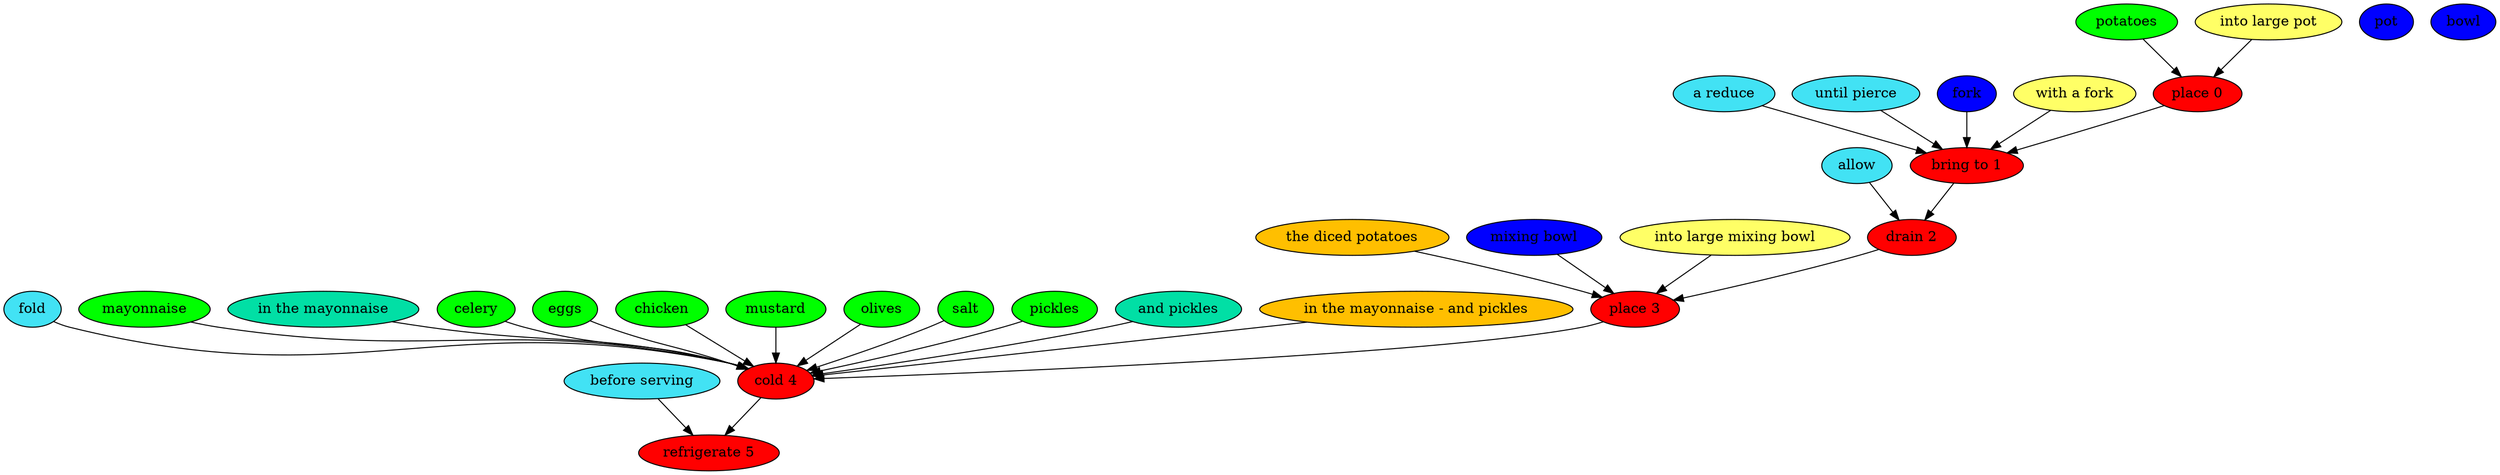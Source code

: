 digraph G {
"place 0" [style=filled, fillcolor=red];
potatoes [style=filled, fillcolor=green];
potatoes -> "place 0";
pot [style=filled, fillcolor="#0000ff"];
"into large pot" [style=filled, fillcolor="#ffff66"];
"into large pot" -> "place 0";
"bring to 1" [style=filled, fillcolor=red];
"a reduce" [style=filled, fillcolor="#42e2f4"];
"a reduce" -> "bring to 1";
"until pierce" [style=filled, fillcolor="#42e2f4"];
"until pierce" -> "bring to 1";
fork [style=filled, fillcolor="#0000ff"];
fork -> "bring to 1";
"with a fork" [style=filled, fillcolor="#ffff66"];
"with a fork" -> "bring to 1";
"drain 2" [style=filled, fillcolor=red];
allow [style=filled, fillcolor="#42e2f4"];
allow -> "drain 2";
"place 3" [style=filled, fillcolor=red];
potatoes [style=filled, fillcolor=green];
"the diced potatoes" [style=filled, fillcolor="#01DFA5"];
"the diced potatoes" -> "place 3";
"mixing bowl" [style=filled, fillcolor="#0000ff"];
"mixing bowl" -> "place 3";
"into large mixing bowl" [style=filled, fillcolor="#ffff66"];
"into large mixing bowl" -> "place 3";
bowl [style=filled, fillcolor="#0000ff"];
"the diced potatoes" [style=filled, fillcolor="#FFBF00"];
"cold 4" [style=filled, fillcolor=red];
fold [style=filled, fillcolor="#42e2f4"];
fold -> "cold 4";
mayonnaise [style=filled, fillcolor=green];
mayonnaise -> "cold 4";
"in the mayonnaise" [style=filled, fillcolor="#01DFA5"];
"in the mayonnaise" -> "cold 4";
celery [style=filled, fillcolor=green];
celery -> "cold 4";
eggs [style=filled, fillcolor=green];
eggs -> "cold 4";
chicken [style=filled, fillcolor=green];
chicken -> "cold 4";
mustard [style=filled, fillcolor=green];
mustard -> "cold 4";
olives [style=filled, fillcolor=green];
olives -> "cold 4";
salt [style=filled, fillcolor=green];
salt -> "cold 4";
pickles [style=filled, fillcolor=green];
pickles -> "cold 4";
"and pickles" [style=filled, fillcolor="#01DFA5"];
"and pickles" -> "cold 4";
"in the mayonnaise - and pickles" [style=filled, fillcolor="#FFBF00"];
"in the mayonnaise - and pickles" -> "cold 4";
"refrigerate 5" [style=filled, fillcolor=red];
"before serving" [style=filled, fillcolor="#42e2f4"];
"before serving" -> "refrigerate 5";
"place 0" -> "bring to 1";
"bring to 1" -> "drain 2";
"drain 2" -> "place 3";
"place 3" -> "cold 4";
"cold 4" -> "refrigerate 5";
}
